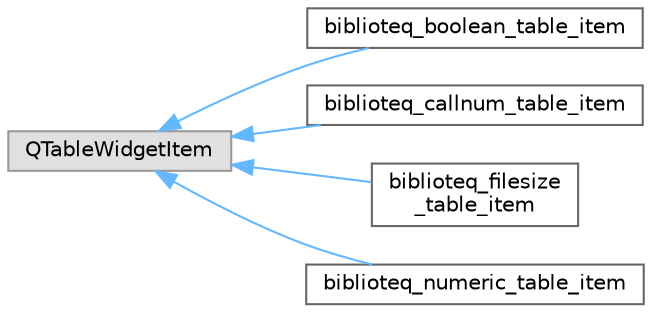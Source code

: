 digraph "Graphical Class Hierarchy"
{
 // LATEX_PDF_SIZE
  bgcolor="transparent";
  edge [fontname=Helvetica,fontsize=10,labelfontname=Helvetica,labelfontsize=10];
  node [fontname=Helvetica,fontsize=10,shape=box,height=0.2,width=0.4];
  rankdir="LR";
  Node0 [id="Node000000",label="QTableWidgetItem",height=0.2,width=0.4,color="grey60", fillcolor="#E0E0E0", style="filled",tooltip=" "];
  Node0 -> Node1 [id="edge47_Node000000_Node000001",dir="back",color="steelblue1",style="solid",tooltip=" "];
  Node1 [id="Node000001",label="biblioteq_boolean_table_item",height=0.2,width=0.4,color="grey40", fillcolor="white", style="filled",URL="$classbiblioteq__boolean__table__item.html",tooltip=" "];
  Node0 -> Node2 [id="edge48_Node000000_Node000002",dir="back",color="steelblue1",style="solid",tooltip=" "];
  Node2 [id="Node000002",label="biblioteq_callnum_table_item",height=0.2,width=0.4,color="grey40", fillcolor="white", style="filled",URL="$classbiblioteq__callnum__table__item.html",tooltip=" "];
  Node0 -> Node3 [id="edge49_Node000000_Node000003",dir="back",color="steelblue1",style="solid",tooltip=" "];
  Node3 [id="Node000003",label="biblioteq_filesize\l_table_item",height=0.2,width=0.4,color="grey40", fillcolor="white", style="filled",URL="$classbiblioteq__filesize__table__item.html",tooltip=" "];
  Node0 -> Node4 [id="edge50_Node000000_Node000004",dir="back",color="steelblue1",style="solid",tooltip=" "];
  Node4 [id="Node000004",label="biblioteq_numeric_table_item",height=0.2,width=0.4,color="grey40", fillcolor="white", style="filled",URL="$classbiblioteq__numeric__table__item.html",tooltip=" "];
}
